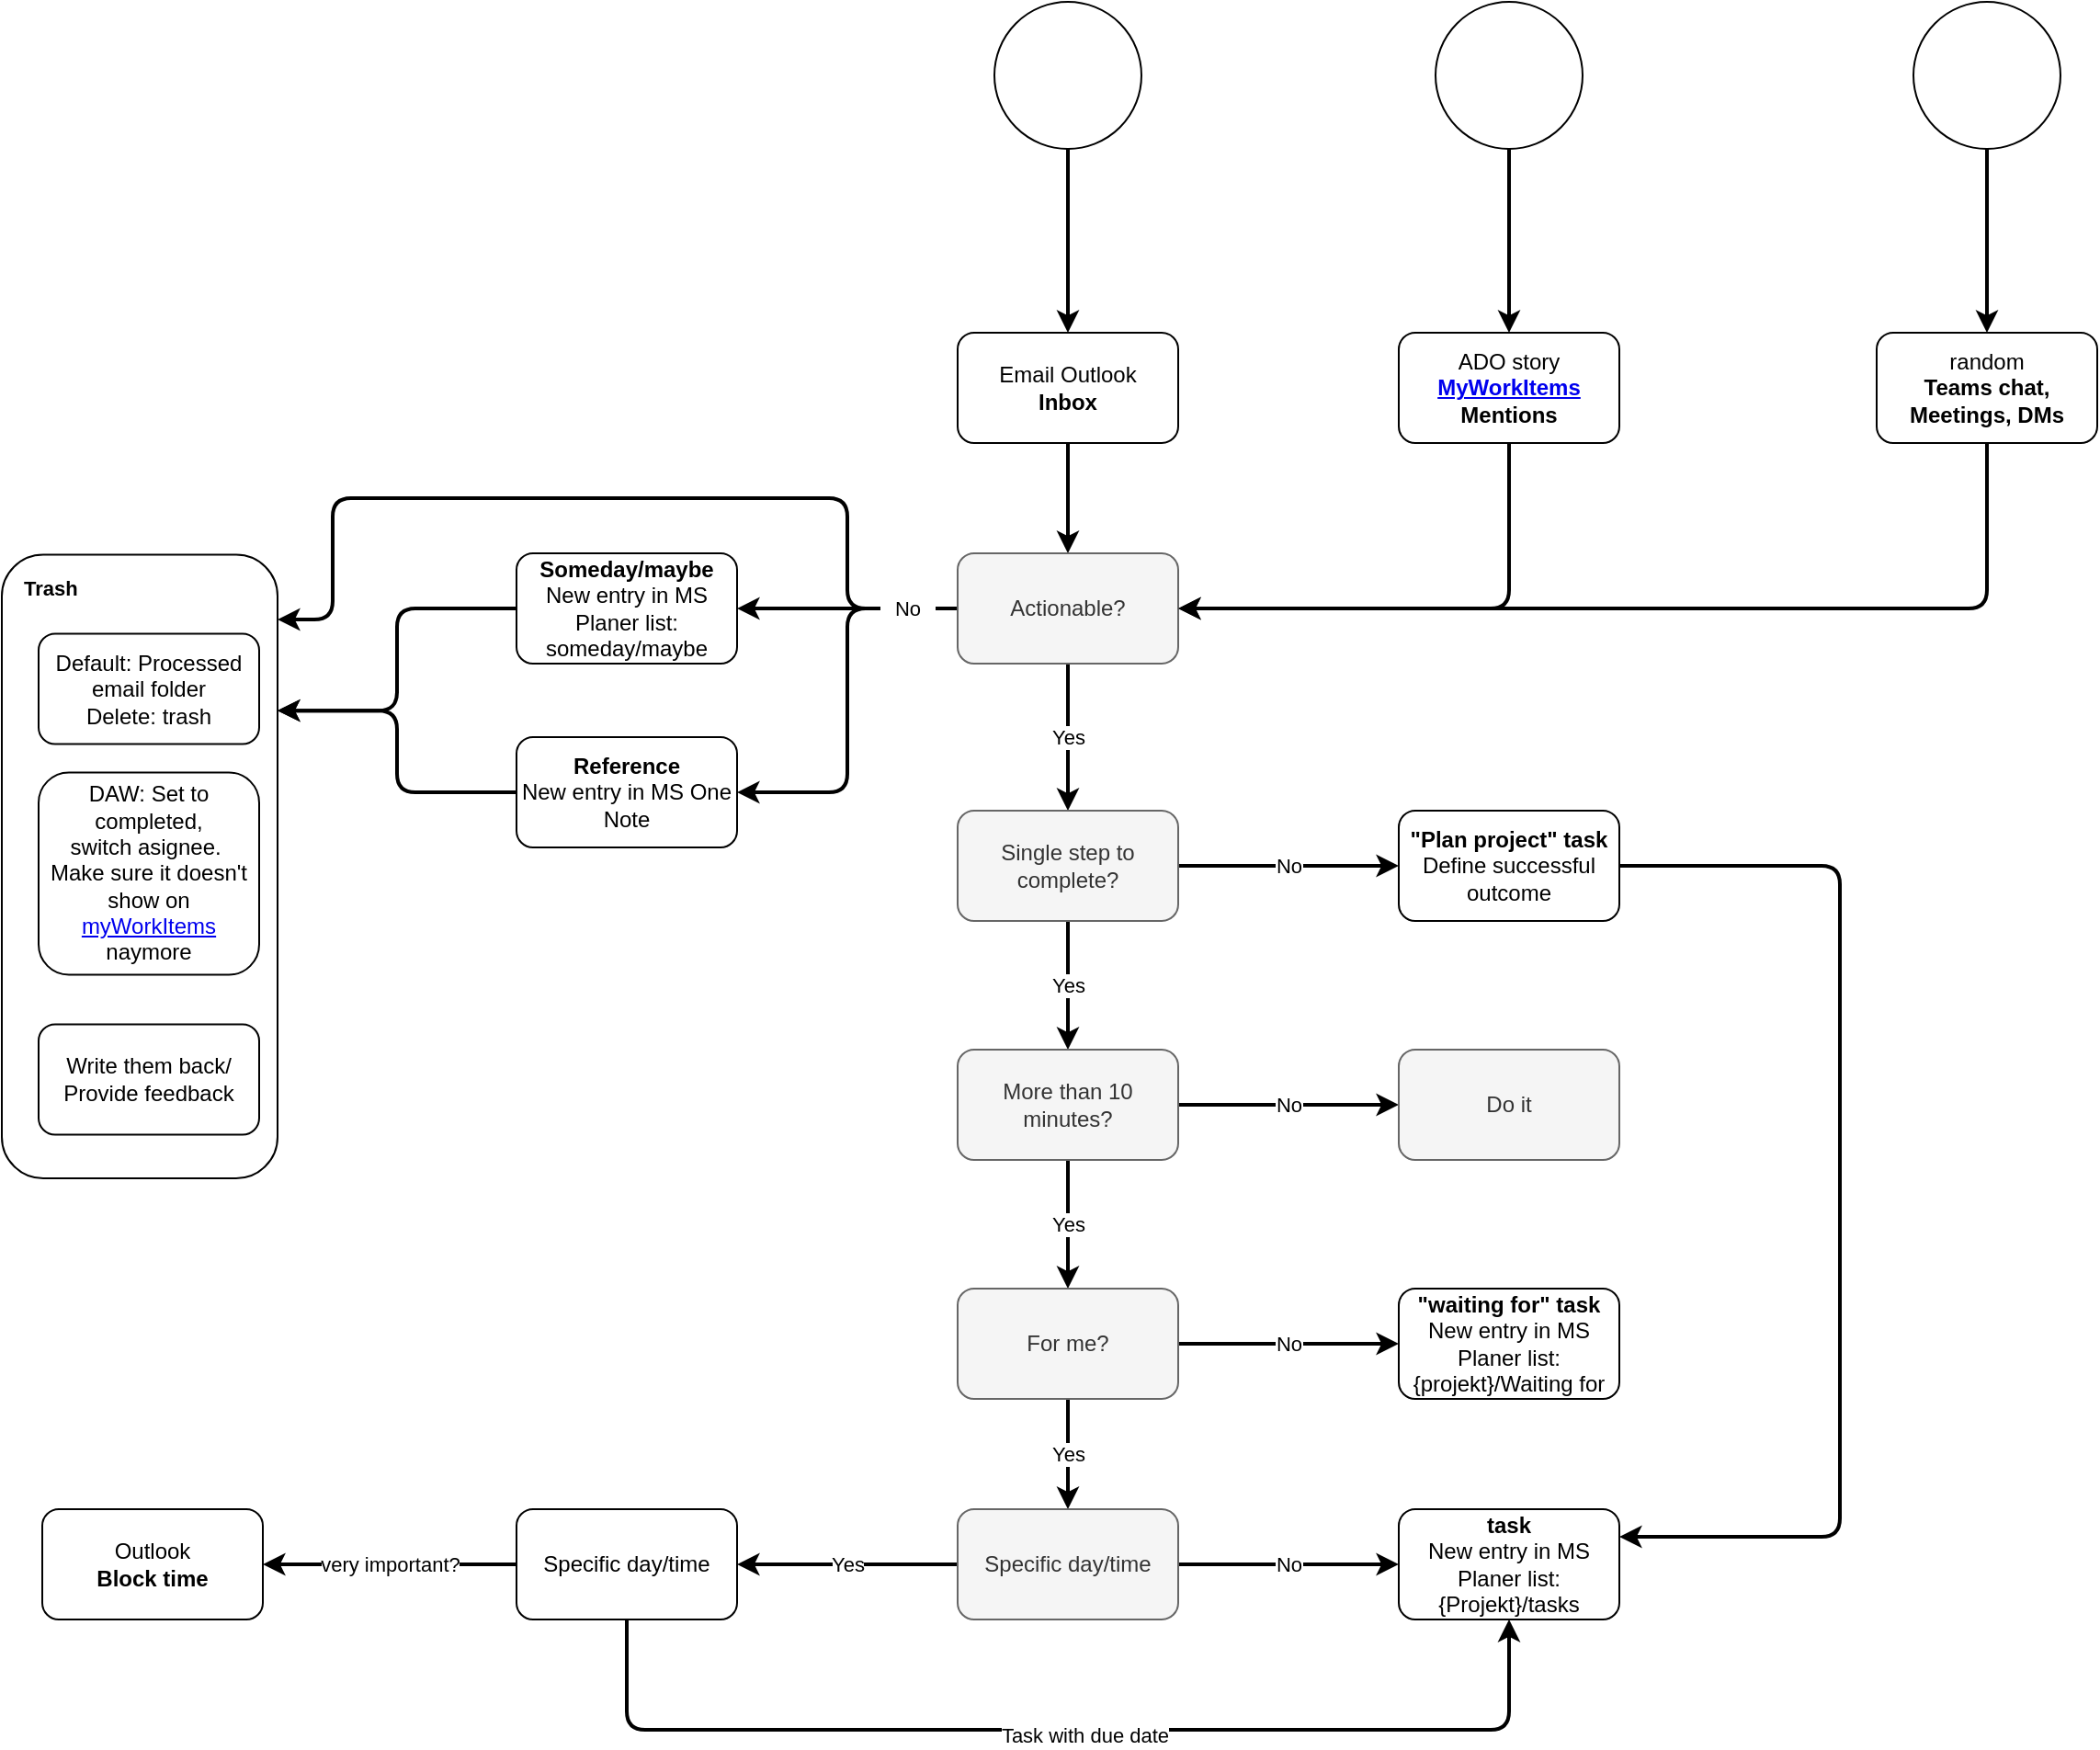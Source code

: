 <mxfile version="17.2.4" type="device"><diagram id="7S6b7M3IXBRrnASVNrcB" name="Seite-1"><mxGraphModel dx="2545" dy="2190" grid="1" gridSize="10" guides="1" tooltips="1" connect="1" arrows="1" fold="1" page="1" pageScale="1" pageWidth="827" pageHeight="1169" math="0" shadow="0"><root><mxCell id="0"/><mxCell id="1" parent="0"/><mxCell id="8p4jewzCbbxTR2jqYNtm-57" value="" style="rounded=1;whiteSpace=wrap;html=1;fontSize=11;fillColor=default;" vertex="1" parent="1"><mxGeometry x="-360" y="240.75" width="150" height="339.25" as="geometry"/></mxCell><mxCell id="8p4jewzCbbxTR2jqYNtm-8" style="edgeStyle=orthogonalEdgeStyle;rounded=0;orthogonalLoop=1;jettySize=auto;html=1;strokeWidth=2;" edge="1" parent="1" source="8p4jewzCbbxTR2jqYNtm-1" target="8p4jewzCbbxTR2jqYNtm-7"><mxGeometry relative="1" as="geometry"/></mxCell><mxCell id="8p4jewzCbbxTR2jqYNtm-1" value="Email Outlook&lt;br&gt;&lt;b&gt;Inbox&lt;/b&gt;" style="rounded=1;whiteSpace=wrap;html=1;" vertex="1" parent="1"><mxGeometry x="160" y="120" width="120" height="60" as="geometry"/></mxCell><mxCell id="8p4jewzCbbxTR2jqYNtm-3" style="edgeStyle=orthogonalEdgeStyle;rounded=0;orthogonalLoop=1;jettySize=auto;html=1;entryX=0.5;entryY=0;entryDx=0;entryDy=0;strokeWidth=2;" edge="1" parent="1" source="8p4jewzCbbxTR2jqYNtm-2" target="8p4jewzCbbxTR2jqYNtm-1"><mxGeometry relative="1" as="geometry"/></mxCell><mxCell id="8p4jewzCbbxTR2jqYNtm-2" value="" style="ellipse;whiteSpace=wrap;html=1;aspect=fixed;" vertex="1" parent="1"><mxGeometry x="180" y="-60" width="80" height="80" as="geometry"/></mxCell><mxCell id="8p4jewzCbbxTR2jqYNtm-48" style="edgeStyle=orthogonalEdgeStyle;rounded=1;orthogonalLoop=1;jettySize=auto;html=1;fontSize=11;strokeWidth=2;entryX=1;entryY=0.5;entryDx=0;entryDy=0;exitX=0.5;exitY=1;exitDx=0;exitDy=0;" edge="1" parent="1" source="8p4jewzCbbxTR2jqYNtm-4" target="8p4jewzCbbxTR2jqYNtm-7"><mxGeometry relative="1" as="geometry"><mxPoint x="460" y="240" as="targetPoint"/></mxGeometry></mxCell><mxCell id="8p4jewzCbbxTR2jqYNtm-4" value="ADO story&lt;br&gt;&lt;b&gt;&lt;a href=&quot;https://dev.azure.com/zurichinsurance/_work&quot;&gt;MyWorkItems&lt;br&gt;&lt;/a&gt;Mentions&lt;/b&gt;" style="rounded=1;whiteSpace=wrap;html=1;" vertex="1" parent="1"><mxGeometry x="400" y="120" width="120" height="60" as="geometry"/></mxCell><mxCell id="8p4jewzCbbxTR2jqYNtm-6" style="edgeStyle=orthogonalEdgeStyle;rounded=0;orthogonalLoop=1;jettySize=auto;html=1;entryX=0.5;entryY=0;entryDx=0;entryDy=0;strokeWidth=2;" edge="1" parent="1" source="8p4jewzCbbxTR2jqYNtm-5" target="8p4jewzCbbxTR2jqYNtm-4"><mxGeometry relative="1" as="geometry"/></mxCell><mxCell id="8p4jewzCbbxTR2jqYNtm-5" value="" style="ellipse;whiteSpace=wrap;html=1;aspect=fixed;" vertex="1" parent="1"><mxGeometry x="420" y="-60" width="80" height="80" as="geometry"/></mxCell><mxCell id="8p4jewzCbbxTR2jqYNtm-10" value="" style="edgeStyle=orthogonalEdgeStyle;rounded=1;orthogonalLoop=1;jettySize=auto;html=1;exitX=0;exitY=0.5;exitDx=0;exitDy=0;entryX=1;entryY=0.104;entryDx=0;entryDy=0;strokeWidth=2;entryPerimeter=0;" edge="1" parent="1" source="8p4jewzCbbxTR2jqYNtm-7" target="8p4jewzCbbxTR2jqYNtm-57"><mxGeometry x="-0.647" relative="1" as="geometry"><Array as="points"><mxPoint x="100" y="270"/><mxPoint x="100" y="210"/><mxPoint x="-180" y="210"/><mxPoint x="-180" y="276"/></Array><mxPoint as="offset"/></mxGeometry></mxCell><mxCell id="8p4jewzCbbxTR2jqYNtm-12" value="Yes" style="edgeStyle=orthogonalEdgeStyle;rounded=0;orthogonalLoop=1;jettySize=auto;html=1;entryX=0.5;entryY=0;entryDx=0;entryDy=0;strokeWidth=2;" edge="1" parent="1" source="8p4jewzCbbxTR2jqYNtm-7" target="8p4jewzCbbxTR2jqYNtm-11"><mxGeometry relative="1" as="geometry"/></mxCell><mxCell id="8p4jewzCbbxTR2jqYNtm-18" style="edgeStyle=orthogonalEdgeStyle;rounded=1;orthogonalLoop=1;jettySize=auto;html=1;exitX=0;exitY=0.5;exitDx=0;exitDy=0;entryX=1;entryY=0.5;entryDx=0;entryDy=0;strokeWidth=2;" edge="1" parent="1" source="8p4jewzCbbxTR2jqYNtm-7" target="8p4jewzCbbxTR2jqYNtm-17"><mxGeometry relative="1" as="geometry"/></mxCell><mxCell id="8p4jewzCbbxTR2jqYNtm-21" style="edgeStyle=orthogonalEdgeStyle;rounded=1;orthogonalLoop=1;jettySize=auto;html=1;entryX=1;entryY=0.5;entryDx=0;entryDy=0;fontSize=11;strokeWidth=2;" edge="1" parent="1" source="8p4jewzCbbxTR2jqYNtm-7" target="8p4jewzCbbxTR2jqYNtm-20"><mxGeometry relative="1" as="geometry"/></mxCell><mxCell id="8p4jewzCbbxTR2jqYNtm-7" value="Actionable?" style="rounded=1;whiteSpace=wrap;html=1;fillColor=#f5f5f5;fontColor=#333333;strokeColor=#666666;" vertex="1" parent="1"><mxGeometry x="160" y="240" width="120" height="60" as="geometry"/></mxCell><mxCell id="8p4jewzCbbxTR2jqYNtm-9" value="Default: Processed email folder&lt;br&gt;Delete: trash" style="rounded=1;whiteSpace=wrap;html=1;" vertex="1" parent="1"><mxGeometry x="-340" y="283.75" width="120" height="60" as="geometry"/></mxCell><mxCell id="8p4jewzCbbxTR2jqYNtm-14" value="Yes" style="edgeStyle=orthogonalEdgeStyle;rounded=0;orthogonalLoop=1;jettySize=auto;html=1;entryX=0.5;entryY=0;entryDx=0;entryDy=0;strokeWidth=2;" edge="1" parent="1" source="8p4jewzCbbxTR2jqYNtm-11" target="8p4jewzCbbxTR2jqYNtm-13"><mxGeometry relative="1" as="geometry"/></mxCell><mxCell id="8p4jewzCbbxTR2jqYNtm-33" value="No" style="edgeStyle=orthogonalEdgeStyle;rounded=1;orthogonalLoop=1;jettySize=auto;html=1;entryX=0;entryY=0.5;entryDx=0;entryDy=0;fontSize=11;strokeWidth=2;" edge="1" parent="1" source="8p4jewzCbbxTR2jqYNtm-11" target="8p4jewzCbbxTR2jqYNtm-32"><mxGeometry relative="1" as="geometry"/></mxCell><mxCell id="8p4jewzCbbxTR2jqYNtm-11" value="Single step to complete?" style="rounded=1;whiteSpace=wrap;html=1;fillColor=#f5f5f5;fontColor=#333333;strokeColor=#666666;" vertex="1" parent="1"><mxGeometry x="160" y="380" width="120" height="60" as="geometry"/></mxCell><mxCell id="8p4jewzCbbxTR2jqYNtm-16" value="Yes" style="edgeStyle=orthogonalEdgeStyle;rounded=0;orthogonalLoop=1;jettySize=auto;html=1;strokeWidth=2;" edge="1" parent="1" source="8p4jewzCbbxTR2jqYNtm-13" target="8p4jewzCbbxTR2jqYNtm-15"><mxGeometry relative="1" as="geometry"/></mxCell><mxCell id="8p4jewzCbbxTR2jqYNtm-23" value="No" style="edgeStyle=orthogonalEdgeStyle;rounded=1;orthogonalLoop=1;jettySize=auto;html=1;entryX=0;entryY=0.5;entryDx=0;entryDy=0;fontSize=11;strokeWidth=2;" edge="1" parent="1" source="8p4jewzCbbxTR2jqYNtm-13" target="8p4jewzCbbxTR2jqYNtm-22"><mxGeometry relative="1" as="geometry"/></mxCell><mxCell id="8p4jewzCbbxTR2jqYNtm-13" value="More than 10 minutes?" style="rounded=1;whiteSpace=wrap;html=1;fillColor=#f5f5f5;fontColor=#333333;strokeColor=#666666;" vertex="1" parent="1"><mxGeometry x="160" y="510" width="120" height="60" as="geometry"/></mxCell><mxCell id="8p4jewzCbbxTR2jqYNtm-25" value="Yes" style="edgeStyle=orthogonalEdgeStyle;rounded=1;orthogonalLoop=1;jettySize=auto;html=1;entryX=0.5;entryY=0;entryDx=0;entryDy=0;fontSize=11;strokeWidth=2;" edge="1" parent="1" source="8p4jewzCbbxTR2jqYNtm-15" target="8p4jewzCbbxTR2jqYNtm-24"><mxGeometry relative="1" as="geometry"/></mxCell><mxCell id="8p4jewzCbbxTR2jqYNtm-31" value="No" style="edgeStyle=orthogonalEdgeStyle;rounded=1;orthogonalLoop=1;jettySize=auto;html=1;entryX=0;entryY=0.5;entryDx=0;entryDy=0;fontSize=11;strokeWidth=2;" edge="1" parent="1" source="8p4jewzCbbxTR2jqYNtm-15" target="8p4jewzCbbxTR2jqYNtm-30"><mxGeometry relative="1" as="geometry"/></mxCell><mxCell id="8p4jewzCbbxTR2jqYNtm-15" value="For me?" style="rounded=1;whiteSpace=wrap;html=1;fillColor=#f5f5f5;fontColor=#333333;strokeColor=#666666;" vertex="1" parent="1"><mxGeometry x="160" y="640" width="120" height="60" as="geometry"/></mxCell><mxCell id="8p4jewzCbbxTR2jqYNtm-34" style="edgeStyle=orthogonalEdgeStyle;rounded=1;orthogonalLoop=1;jettySize=auto;html=1;entryX=1;entryY=0.25;entryDx=0;entryDy=0;fontSize=11;strokeWidth=2;exitX=0;exitY=0.5;exitDx=0;exitDy=0;" edge="1" parent="1" source="8p4jewzCbbxTR2jqYNtm-17" target="8p4jewzCbbxTR2jqYNtm-57"><mxGeometry relative="1" as="geometry"/></mxCell><mxCell id="8p4jewzCbbxTR2jqYNtm-17" value="&lt;b&gt;Someday/maybe&lt;/b&gt;&lt;br&gt;New entry in MS Planer list: someday/maybe" style="rounded=1;whiteSpace=wrap;html=1;" vertex="1" parent="1"><mxGeometry x="-80" y="240" width="120" height="60" as="geometry"/></mxCell><mxCell id="8p4jewzCbbxTR2jqYNtm-19" value="No" style="text;html=1;strokeColor=none;fillColor=default;align=center;verticalAlign=middle;whiteSpace=wrap;rounded=0;fontSize=11;" vertex="1" parent="1"><mxGeometry x="118" y="262.5" width="30" height="15" as="geometry"/></mxCell><mxCell id="8p4jewzCbbxTR2jqYNtm-35" style="edgeStyle=orthogonalEdgeStyle;rounded=1;orthogonalLoop=1;jettySize=auto;html=1;entryX=1;entryY=0.25;entryDx=0;entryDy=0;fontSize=11;strokeWidth=2;exitX=0;exitY=0.5;exitDx=0;exitDy=0;" edge="1" parent="1" source="8p4jewzCbbxTR2jqYNtm-20" target="8p4jewzCbbxTR2jqYNtm-57"><mxGeometry relative="1" as="geometry"/></mxCell><mxCell id="8p4jewzCbbxTR2jqYNtm-20" value="&lt;b&gt;Reference&lt;/b&gt;&lt;br&gt;New entry in MS One Note" style="rounded=1;whiteSpace=wrap;html=1;" vertex="1" parent="1"><mxGeometry x="-80" y="340" width="120" height="60" as="geometry"/></mxCell><mxCell id="8p4jewzCbbxTR2jqYNtm-22" value="Do it" style="rounded=1;whiteSpace=wrap;html=1;fillColor=#f5f5f5;strokeColor=#666666;fontColor=#333333;" vertex="1" parent="1"><mxGeometry x="400" y="510" width="120" height="60" as="geometry"/></mxCell><mxCell id="8p4jewzCbbxTR2jqYNtm-27" value="Yes" style="edgeStyle=orthogonalEdgeStyle;rounded=1;orthogonalLoop=1;jettySize=auto;html=1;entryX=1;entryY=0.5;entryDx=0;entryDy=0;fontSize=11;strokeWidth=2;" edge="1" parent="1" source="8p4jewzCbbxTR2jqYNtm-24" target="8p4jewzCbbxTR2jqYNtm-26"><mxGeometry relative="1" as="geometry"/></mxCell><mxCell id="8p4jewzCbbxTR2jqYNtm-29" value="No" style="edgeStyle=orthogonalEdgeStyle;rounded=1;orthogonalLoop=1;jettySize=auto;html=1;entryX=0;entryY=0.5;entryDx=0;entryDy=0;fontSize=11;strokeWidth=2;" edge="1" parent="1" source="8p4jewzCbbxTR2jqYNtm-24" target="8p4jewzCbbxTR2jqYNtm-28"><mxGeometry relative="1" as="geometry"/></mxCell><mxCell id="8p4jewzCbbxTR2jqYNtm-24" value="Specific day/time" style="rounded=1;whiteSpace=wrap;html=1;fillColor=#f5f5f5;fontColor=#333333;strokeColor=#666666;" vertex="1" parent="1"><mxGeometry x="160" y="760" width="120" height="60" as="geometry"/></mxCell><mxCell id="8p4jewzCbbxTR2jqYNtm-68" style="edgeStyle=orthogonalEdgeStyle;rounded=1;orthogonalLoop=1;jettySize=auto;html=1;entryX=1;entryY=0.5;entryDx=0;entryDy=0;fontSize=11;strokeWidth=2;" edge="1" parent="1" source="8p4jewzCbbxTR2jqYNtm-26" target="8p4jewzCbbxTR2jqYNtm-66"><mxGeometry relative="1" as="geometry"/></mxCell><mxCell id="8p4jewzCbbxTR2jqYNtm-69" value="very important?" style="edgeLabel;html=1;align=center;verticalAlign=middle;resizable=0;points=[];fontSize=11;" vertex="1" connectable="0" parent="8p4jewzCbbxTR2jqYNtm-68"><mxGeometry x="0.141" relative="1" as="geometry"><mxPoint x="9" as="offset"/></mxGeometry></mxCell><mxCell id="8p4jewzCbbxTR2jqYNtm-70" style="edgeStyle=orthogonalEdgeStyle;rounded=1;orthogonalLoop=1;jettySize=auto;html=1;entryX=0.5;entryY=1;entryDx=0;entryDy=0;fontSize=11;strokeWidth=2;" edge="1" parent="1" source="8p4jewzCbbxTR2jqYNtm-26" target="8p4jewzCbbxTR2jqYNtm-28"><mxGeometry relative="1" as="geometry"><Array as="points"><mxPoint x="-20" y="880"/><mxPoint x="460" y="880"/></Array></mxGeometry></mxCell><mxCell id="8p4jewzCbbxTR2jqYNtm-72" value="Task with due date" style="edgeLabel;html=1;align=center;verticalAlign=middle;resizable=0;points=[];fontSize=11;" vertex="1" connectable="0" parent="8p4jewzCbbxTR2jqYNtm-70"><mxGeometry x="0.029" y="-3" relative="1" as="geometry"><mxPoint as="offset"/></mxGeometry></mxCell><mxCell id="8p4jewzCbbxTR2jqYNtm-26" value="Specific day/time" style="rounded=1;whiteSpace=wrap;html=1;" vertex="1" parent="1"><mxGeometry x="-80" y="760" width="120" height="60" as="geometry"/></mxCell><mxCell id="8p4jewzCbbxTR2jqYNtm-28" value="&lt;b&gt;task&lt;/b&gt;&lt;br&gt;New entry in MS Planer list: {Projekt}/tasks" style="rounded=1;whiteSpace=wrap;html=1;" vertex="1" parent="1"><mxGeometry x="400" y="760" width="120" height="60" as="geometry"/></mxCell><mxCell id="8p4jewzCbbxTR2jqYNtm-30" value="&lt;b&gt;&quot;waiting for&quot; task&lt;/b&gt;&lt;br&gt;New entry in MS Planer list: &lt;br&gt;{projekt}/Waiting for" style="rounded=1;whiteSpace=wrap;html=1;" vertex="1" parent="1"><mxGeometry x="400" y="640" width="120" height="60" as="geometry"/></mxCell><mxCell id="8p4jewzCbbxTR2jqYNtm-54" style="edgeStyle=orthogonalEdgeStyle;rounded=1;orthogonalLoop=1;jettySize=auto;html=1;entryX=1;entryY=0.25;entryDx=0;entryDy=0;fontSize=11;strokeWidth=2;" edge="1" parent="1" source="8p4jewzCbbxTR2jqYNtm-32" target="8p4jewzCbbxTR2jqYNtm-28"><mxGeometry relative="1" as="geometry"><Array as="points"><mxPoint x="640" y="410"/><mxPoint x="640" y="775"/></Array></mxGeometry></mxCell><mxCell id="8p4jewzCbbxTR2jqYNtm-32" value="&lt;b&gt;&quot;Plan project&quot; task&lt;/b&gt;&lt;br&gt;Define successful outcome" style="rounded=1;whiteSpace=wrap;html=1;" vertex="1" parent="1"><mxGeometry x="400" y="380" width="120" height="60" as="geometry"/></mxCell><mxCell id="8p4jewzCbbxTR2jqYNtm-38" value="" style="shape=image;verticalLabelPosition=bottom;labelBackgroundColor=default;verticalAlign=top;aspect=fixed;imageAspect=0;image=https://upload.wikimedia.org/wikipedia/commons/thumb/f/f3/Microsoft_Planner_%282019%E2%80%93present%29.svg/1843px-Microsoft_Planner_%282019%E2%80%93present%29.svg.png;" vertex="1" parent="1"><mxGeometry x="-86.23" y="229" width="20.25" height="22.5" as="geometry"/></mxCell><mxCell id="8p4jewzCbbxTR2jqYNtm-39" value="" style="shape=image;verticalLabelPosition=bottom;labelBackgroundColor=default;verticalAlign=top;aspect=fixed;imageAspect=0;image=https://upload.wikimedia.org/wikipedia/commons/thumb/1/10/Microsoft_Office_OneNote_%282019%E2%80%93present%29.svg/1101px-Microsoft_Office_OneNote_%282019%E2%80%93present%29.svg.png;" vertex="1" parent="1"><mxGeometry x="-90" y="326" width="25.79" height="24" as="geometry"/></mxCell><mxCell id="8p4jewzCbbxTR2jqYNtm-40" value="" style="shape=image;verticalLabelPosition=bottom;labelBackgroundColor=default;verticalAlign=top;aspect=fixed;imageAspect=0;image=https://upload.wikimedia.org/wikipedia/commons/thumb/d/df/Microsoft_Office_Outlook_%282018%E2%80%93present%29.svg/826px-Microsoft_Office_Outlook_%282018%E2%80%93present%29.svg.png;" vertex="1" parent="1"><mxGeometry x="-350" y="273.75" width="24.76" height="23" as="geometry"/></mxCell><mxCell id="8p4jewzCbbxTR2jqYNtm-41" value="" style="shape=image;verticalLabelPosition=bottom;labelBackgroundColor=default;verticalAlign=top;aspect=fixed;imageAspect=0;image=https://upload.wikimedia.org/wikipedia/commons/thumb/d/df/Microsoft_Office_Outlook_%282018%E2%80%93present%29.svg/826px-Microsoft_Office_Outlook_%282018%E2%80%93present%29.svg.png;" vertex="1" parent="1"><mxGeometry x="148" y="110" width="24.76" height="23" as="geometry"/></mxCell><mxCell id="8p4jewzCbbxTR2jqYNtm-42" value="" style="shape=image;verticalLabelPosition=bottom;labelBackgroundColor=default;verticalAlign=top;aspect=fixed;imageAspect=0;image=https://cdn.iconscout.com/icon/free/png-256/azure-devops-3628645-3029870.png;" vertex="1" parent="1"><mxGeometry x="390" y="106.5" width="30" height="30" as="geometry"/></mxCell><mxCell id="8p4jewzCbbxTR2jqYNtm-53" style="edgeStyle=orthogonalEdgeStyle;rounded=1;orthogonalLoop=1;jettySize=auto;html=1;entryX=1;entryY=0.5;entryDx=0;entryDy=0;fontSize=11;strokeWidth=2;exitX=0.5;exitY=1;exitDx=0;exitDy=0;" edge="1" parent="1" source="8p4jewzCbbxTR2jqYNtm-43" target="8p4jewzCbbxTR2jqYNtm-7"><mxGeometry relative="1" as="geometry"/></mxCell><mxCell id="8p4jewzCbbxTR2jqYNtm-43" value="random&lt;br&gt;&lt;b&gt;Teams chat, Meetings,&amp;nbsp;DMs&lt;/b&gt;" style="rounded=1;whiteSpace=wrap;html=1;" vertex="1" parent="1"><mxGeometry x="660" y="120" width="120" height="60" as="geometry"/></mxCell><mxCell id="8p4jewzCbbxTR2jqYNtm-44" style="edgeStyle=orthogonalEdgeStyle;rounded=0;orthogonalLoop=1;jettySize=auto;html=1;entryX=0.5;entryY=0;entryDx=0;entryDy=0;strokeWidth=2;" edge="1" source="8p4jewzCbbxTR2jqYNtm-45" target="8p4jewzCbbxTR2jqYNtm-43" parent="1"><mxGeometry relative="1" as="geometry"/></mxCell><mxCell id="8p4jewzCbbxTR2jqYNtm-45" value="" style="ellipse;whiteSpace=wrap;html=1;aspect=fixed;" vertex="1" parent="1"><mxGeometry x="680" y="-60" width="80" height="80" as="geometry"/></mxCell><mxCell id="8p4jewzCbbxTR2jqYNtm-47" value="" style="shape=image;verticalLabelPosition=bottom;labelBackgroundColor=default;verticalAlign=top;aspect=fixed;imageAspect=0;image=https://cdn-icons-png.flaticon.com/512/1669/1669439.png;" vertex="1" parent="1"><mxGeometry x="645" y="106.5" width="35" height="35" as="geometry"/></mxCell><mxCell id="8p4jewzCbbxTR2jqYNtm-49" value="" style="shape=image;verticalLabelPosition=bottom;labelBackgroundColor=default;verticalAlign=top;aspect=fixed;imageAspect=0;image=https://upload.wikimedia.org/wikipedia/commons/thumb/f/f3/Microsoft_Planner_%282019%E2%80%93present%29.svg/1843px-Microsoft_Planner_%282019%E2%80%93present%29.svg.png;" vertex="1" parent="1"><mxGeometry x="394.87" y="370" width="20.25" height="22.5" as="geometry"/></mxCell><mxCell id="8p4jewzCbbxTR2jqYNtm-50" value="" style="shape=image;verticalLabelPosition=bottom;labelBackgroundColor=default;verticalAlign=top;aspect=fixed;imageAspect=0;image=https://upload.wikimedia.org/wikipedia/commons/thumb/f/f3/Microsoft_Planner_%282019%E2%80%93present%29.svg/1843px-Microsoft_Planner_%282019%E2%80%93present%29.svg.png;" vertex="1" parent="1"><mxGeometry x="394.88" y="630" width="20.25" height="22.5" as="geometry"/></mxCell><mxCell id="8p4jewzCbbxTR2jqYNtm-51" value="" style="shape=image;verticalLabelPosition=bottom;labelBackgroundColor=default;verticalAlign=top;aspect=fixed;imageAspect=0;image=https://upload.wikimedia.org/wikipedia/commons/thumb/f/f3/Microsoft_Planner_%282019%E2%80%93present%29.svg/1843px-Microsoft_Planner_%282019%E2%80%93present%29.svg.png;" vertex="1" parent="1"><mxGeometry x="400" y="750" width="20.25" height="22.5" as="geometry"/></mxCell><mxCell id="8p4jewzCbbxTR2jqYNtm-58" value="&lt;b&gt;Trash&lt;/b&gt;" style="text;html=1;strokeColor=none;fillColor=none;align=left;verticalAlign=middle;whiteSpace=wrap;rounded=0;fontSize=11;" vertex="1" parent="1"><mxGeometry x="-350" y="243.75" width="60" height="30" as="geometry"/></mxCell><mxCell id="8p4jewzCbbxTR2jqYNtm-59" value="DAW: Set to completed,&lt;br&gt;switch asignee.&amp;nbsp;&lt;br&gt;Make sure it doesn't show on &lt;a href=&quot;https://dev.azure.com/zurichinsurance/_work&quot;&gt;myWorkItems &lt;/a&gt;naymore" style="rounded=1;whiteSpace=wrap;html=1;" vertex="1" parent="1"><mxGeometry x="-340" y="359.25" width="120" height="110" as="geometry"/></mxCell><mxCell id="8p4jewzCbbxTR2jqYNtm-61" value="" style="shape=image;verticalLabelPosition=bottom;labelBackgroundColor=default;verticalAlign=top;aspect=fixed;imageAspect=0;image=https://cdn.iconscout.com/icon/free/png-256/azure-devops-3628645-3029870.png;" vertex="1" parent="1"><mxGeometry x="-350.24" y="346.75" width="25" height="25" as="geometry"/></mxCell><mxCell id="8p4jewzCbbxTR2jqYNtm-62" value="Write them back/ Provide feedback" style="rounded=1;whiteSpace=wrap;html=1;" vertex="1" parent="1"><mxGeometry x="-340" y="496.25" width="120" height="60" as="geometry"/></mxCell><mxCell id="8p4jewzCbbxTR2jqYNtm-64" value="" style="shape=image;verticalLabelPosition=bottom;labelBackgroundColor=default;verticalAlign=top;aspect=fixed;imageAspect=0;image=https://cdn-icons-png.flaticon.com/512/1669/1669439.png;" vertex="1" parent="1"><mxGeometry x="-355.24" y="476.25" width="35" height="35" as="geometry"/></mxCell><mxCell id="8p4jewzCbbxTR2jqYNtm-66" value="Outlook&lt;br&gt;&lt;b&gt;Block time&lt;/b&gt;" style="rounded=1;whiteSpace=wrap;html=1;" vertex="1" parent="1"><mxGeometry x="-338" y="760" width="120" height="60" as="geometry"/></mxCell><mxCell id="8p4jewzCbbxTR2jqYNtm-67" value="" style="shape=image;verticalLabelPosition=bottom;labelBackgroundColor=default;verticalAlign=top;aspect=fixed;imageAspect=0;image=https://upload.wikimedia.org/wikipedia/commons/thumb/d/df/Microsoft_Office_Outlook_%282018%E2%80%93present%29.svg/826px-Microsoft_Office_Outlook_%282018%E2%80%93present%29.svg.png;" vertex="1" parent="1"><mxGeometry x="-350" y="750" width="24.76" height="23" as="geometry"/></mxCell></root></mxGraphModel></diagram></mxfile>